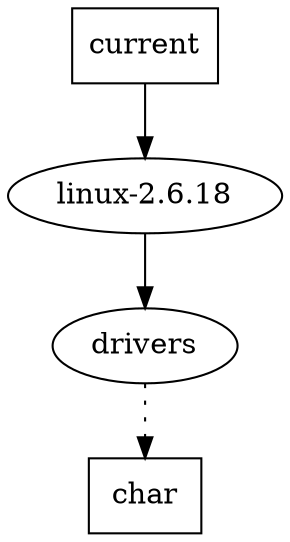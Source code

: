 /* Envoy connection bytecounts and claim trees
 * Host: moonraider.cl.cam.ac.uk:9922
 * Time: Sat Dec 30 14:20:56 2006
 */

/* Connections:
 *   moonraider.cl.cam.ac.uk:48395 CLIENT_IN:
 *     messages/bytes in     : 446/6892
 *     messages/bytes out    : 446/17372
 *     new messages/bytes in : 344/5271
 *     new messages/bytes out: 345/13251
 *   moonraider.cl.cam.ac.uk:9923 STORAGE_OUT:
 *     messages/bytes in     : 67/414813
 *     messages/bytes out    : 67/1625
 *     new messages/bytes in : 64/414618
 *     new messages/bytes out: 64/1568
 *   skiing-0.xeno.cl.cam.ac.uk:9923 STORAGE_OUT:
 *     messages/bytes in     : 73/440569
 *     messages/bytes out    : 73/1635
 *     new messages/bytes in : 71/440507
 *     new messages/bytes out: 71/1577
 *   druid-0.xeno.cl.cam.ac.uk:9922 ENVOY_OUT:
 *     messages/bytes in     : 107/5094
 *     messages/bytes out    : 107/3392
 *     new messages/bytes in : 2/37
 *     new messages/bytes out: 1/240
 *   moonraider-1.xeno.cl.cam.ac.uk:43500 CLIENT_IN:
 *     messages/bytes in     : 4/80
 *     messages/bytes out    : 4/223
 *     new messages/bytes in : 0/0
 *     new messages/bytes out: 0/0
 *   druid-0.xeno.cl.cam.ac.uk:9922 ENVOY_IN:
 *     messages/bytes in     : 216/6878
 *     messages/bytes out    : 215/9844
 *     new messages/bytes in : 213/6493
 *     new messages/bytes out: 213/9812
 *   skiing-0.xeno.cl.cam.ac.uk:9922 ENVOY_OUT:
 *     messages/bytes in     : 3/39
 *     messages/bytes out    : 3/61
 *     new messages/bytes in : 0/0
 *     new messages/bytes out: 0/0
 *   skiing-0.xeno.cl.cam.ac.uk:9922 ENVOY_IN:
 *     messages/bytes in     : 177/5226
 *     messages/bytes out    : 177/7930
 */

/* lease root is /linux/current */
digraph _linux_current {
  _linux_current [shape=box];
  _linux_current_linux_2_6_18_drivers_char [shape=box,label="char"];
  _linux_current_linux_2_6_18_drivers -> _linux_current_linux_2_6_18_drivers_char [style=dotted];
  _linux_current [label="current"];
  _linux_current -> _linux_current_linux_2_6_18;
  _linux_current_linux_2_6_18 [label="linux-2.6.18"];
  _linux_current_linux_2_6_18 -> _linux_current_linux_2_6_18_drivers;
  _linux_current_linux_2_6_18_drivers [label="drivers"];
}
